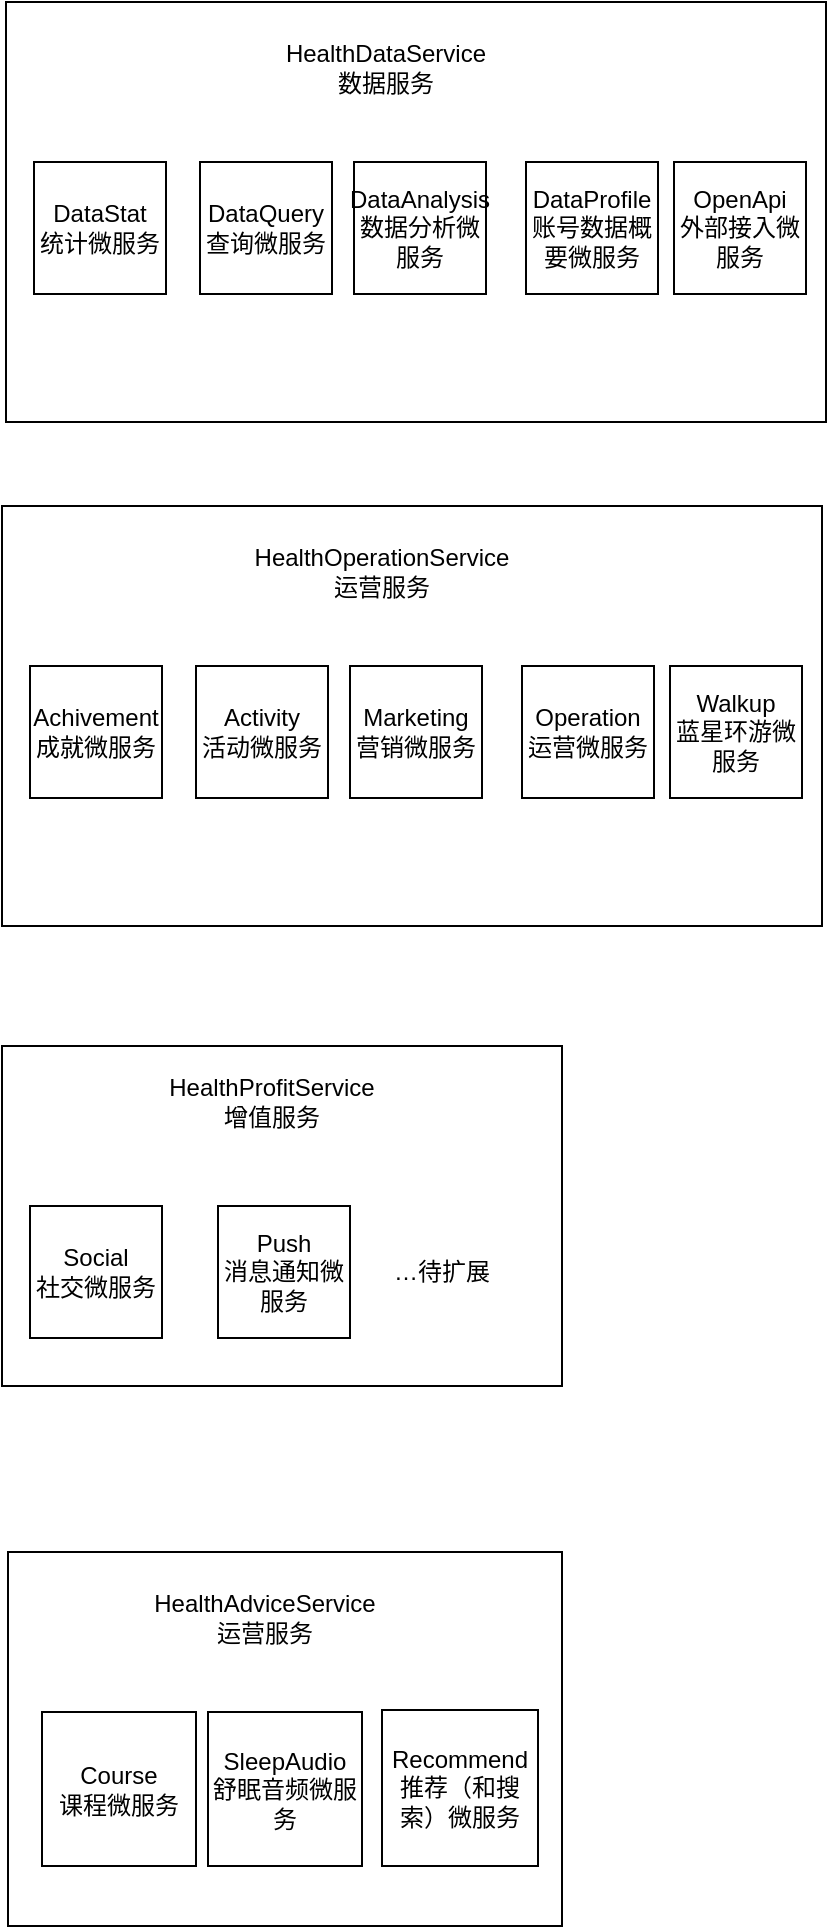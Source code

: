 <mxfile version="23.0.0" type="github">
  <diagram name="第 1 页" id="c6XIci1Z70mTHckqBOms">
    <mxGraphModel dx="946" dy="613" grid="1" gridSize="10" guides="1" tooltips="1" connect="1" arrows="1" fold="1" page="1" pageScale="1" pageWidth="827" pageHeight="1169" math="0" shadow="0">
      <root>
        <mxCell id="0" />
        <mxCell id="1" parent="0" />
        <mxCell id="Q7i9cyMPgHQrG95dPjTk-5" value="" style="rounded=0;whiteSpace=wrap;html=1;" vertex="1" parent="1">
          <mxGeometry x="80" y="360" width="410" height="210" as="geometry" />
        </mxCell>
        <mxCell id="Q7i9cyMPgHQrG95dPjTk-8" value="" style="rounded=0;whiteSpace=wrap;html=1;" vertex="1" parent="1">
          <mxGeometry x="80" y="630" width="280" height="170" as="geometry" />
        </mxCell>
        <mxCell id="Q7i9cyMPgHQrG95dPjTk-9" value="HealthOperationService&lt;br style=&quot;border-color: var(--border-color);&quot;&gt;运营服务" style="text;html=1;strokeColor=none;fillColor=none;align=center;verticalAlign=middle;whiteSpace=wrap;rounded=0;" vertex="1" parent="1">
          <mxGeometry x="100" y="375" width="340" height="35" as="geometry" />
        </mxCell>
        <mxCell id="Q7i9cyMPgHQrG95dPjTk-10" value="Achivement&lt;br&gt;成就微服务&lt;br&gt;" style="whiteSpace=wrap;html=1;aspect=fixed;" vertex="1" parent="1">
          <mxGeometry x="94" y="440" width="66" height="66" as="geometry" />
        </mxCell>
        <mxCell id="Q7i9cyMPgHQrG95dPjTk-11" value="Activity&lt;br&gt;活动微服务" style="whiteSpace=wrap;html=1;aspect=fixed;" vertex="1" parent="1">
          <mxGeometry x="177" y="440" width="66" height="66" as="geometry" />
        </mxCell>
        <mxCell id="Q7i9cyMPgHQrG95dPjTk-12" value="Marketing&lt;br&gt;营销微服务" style="whiteSpace=wrap;html=1;aspect=fixed;" vertex="1" parent="1">
          <mxGeometry x="254" y="440" width="66" height="66" as="geometry" />
        </mxCell>
        <mxCell id="Q7i9cyMPgHQrG95dPjTk-13" value="Operation&lt;br&gt;运营微服务" style="whiteSpace=wrap;html=1;aspect=fixed;" vertex="1" parent="1">
          <mxGeometry x="340" y="440" width="66" height="66" as="geometry" />
        </mxCell>
        <mxCell id="Q7i9cyMPgHQrG95dPjTk-14" value="Walkup&lt;br&gt;蓝星环游微服务" style="whiteSpace=wrap;html=1;aspect=fixed;" vertex="1" parent="1">
          <mxGeometry x="414" y="440" width="66" height="66" as="geometry" />
        </mxCell>
        <mxCell id="Q7i9cyMPgHQrG95dPjTk-15" value="Social&lt;br&gt;社交微服务" style="whiteSpace=wrap;html=1;aspect=fixed;" vertex="1" parent="1">
          <mxGeometry x="94" y="710" width="66" height="66" as="geometry" />
        </mxCell>
        <mxCell id="Q7i9cyMPgHQrG95dPjTk-16" value="Push&lt;br&gt;消息通知微服务" style="whiteSpace=wrap;html=1;aspect=fixed;" vertex="1" parent="1">
          <mxGeometry x="188" y="710" width="66" height="66" as="geometry" />
        </mxCell>
        <mxCell id="Q7i9cyMPgHQrG95dPjTk-17" value="HealthProfitService&lt;br style=&quot;border-color: var(--border-color);&quot;&gt;增值服务" style="text;html=1;strokeColor=none;fillColor=none;align=center;verticalAlign=middle;whiteSpace=wrap;rounded=0;" vertex="1" parent="1">
          <mxGeometry x="110" y="640" width="210" height="35" as="geometry" />
        </mxCell>
        <mxCell id="Q7i9cyMPgHQrG95dPjTk-18" value="" style="rounded=0;whiteSpace=wrap;html=1;" vertex="1" parent="1">
          <mxGeometry x="83" y="883" width="277" height="187" as="geometry" />
        </mxCell>
        <mxCell id="Q7i9cyMPgHQrG95dPjTk-19" value="HealthAdviceService&lt;br style=&quot;border-color: var(--border-color);&quot;&gt;运营服务" style="text;html=1;strokeColor=none;fillColor=none;align=center;verticalAlign=middle;whiteSpace=wrap;rounded=0;" vertex="1" parent="1">
          <mxGeometry x="103" y="898" width="217" height="35" as="geometry" />
        </mxCell>
        <mxCell id="Q7i9cyMPgHQrG95dPjTk-20" value="Course&lt;br&gt;课程微服务" style="whiteSpace=wrap;html=1;aspect=fixed;" vertex="1" parent="1">
          <mxGeometry x="100" y="963" width="77" height="77" as="geometry" />
        </mxCell>
        <mxCell id="Q7i9cyMPgHQrG95dPjTk-21" value="SleepAudio&lt;br&gt;舒眠音频微服务" style="whiteSpace=wrap;html=1;aspect=fixed;" vertex="1" parent="1">
          <mxGeometry x="183" y="963" width="77" height="77" as="geometry" />
        </mxCell>
        <mxCell id="Q7i9cyMPgHQrG95dPjTk-22" value="Recommend推荐（和搜索）微服务" style="whiteSpace=wrap;html=1;aspect=fixed;" vertex="1" parent="1">
          <mxGeometry x="270" y="962" width="78" height="78" as="geometry" />
        </mxCell>
        <mxCell id="Q7i9cyMPgHQrG95dPjTk-27" value="…待扩展" style="text;html=1;strokeColor=none;fillColor=none;align=center;verticalAlign=middle;whiteSpace=wrap;rounded=0;" vertex="1" parent="1">
          <mxGeometry x="270" y="728" width="60" height="30" as="geometry" />
        </mxCell>
        <mxCell id="Q7i9cyMPgHQrG95dPjTk-28" value="" style="rounded=0;whiteSpace=wrap;html=1;" vertex="1" parent="1">
          <mxGeometry x="82" y="108" width="410" height="210" as="geometry" />
        </mxCell>
        <mxCell id="Q7i9cyMPgHQrG95dPjTk-29" value="HealthDataService&lt;br style=&quot;border-color: var(--border-color);&quot;&gt;数据服务" style="text;html=1;strokeColor=none;fillColor=none;align=center;verticalAlign=middle;whiteSpace=wrap;rounded=0;" vertex="1" parent="1">
          <mxGeometry x="102" y="123" width="340" height="35" as="geometry" />
        </mxCell>
        <mxCell id="Q7i9cyMPgHQrG95dPjTk-30" value="DataStat&lt;br&gt;统计微服务" style="whiteSpace=wrap;html=1;aspect=fixed;" vertex="1" parent="1">
          <mxGeometry x="96" y="188" width="66" height="66" as="geometry" />
        </mxCell>
        <mxCell id="Q7i9cyMPgHQrG95dPjTk-31" value="DataQuery查询微服务" style="whiteSpace=wrap;html=1;aspect=fixed;" vertex="1" parent="1">
          <mxGeometry x="179" y="188" width="66" height="66" as="geometry" />
        </mxCell>
        <mxCell id="Q7i9cyMPgHQrG95dPjTk-32" value="DataAnalysis&lt;br&gt;数据分析微服务" style="whiteSpace=wrap;html=1;aspect=fixed;" vertex="1" parent="1">
          <mxGeometry x="256" y="188" width="66" height="66" as="geometry" />
        </mxCell>
        <mxCell id="Q7i9cyMPgHQrG95dPjTk-33" value="DataProfile&lt;br&gt;账号数据概要微服务" style="whiteSpace=wrap;html=1;aspect=fixed;" vertex="1" parent="1">
          <mxGeometry x="342" y="188" width="66" height="66" as="geometry" />
        </mxCell>
        <mxCell id="Q7i9cyMPgHQrG95dPjTk-34" value="OpenApi&lt;br&gt;外部接入微服务" style="whiteSpace=wrap;html=1;aspect=fixed;" vertex="1" parent="1">
          <mxGeometry x="416" y="188" width="66" height="66" as="geometry" />
        </mxCell>
      </root>
    </mxGraphModel>
  </diagram>
</mxfile>
